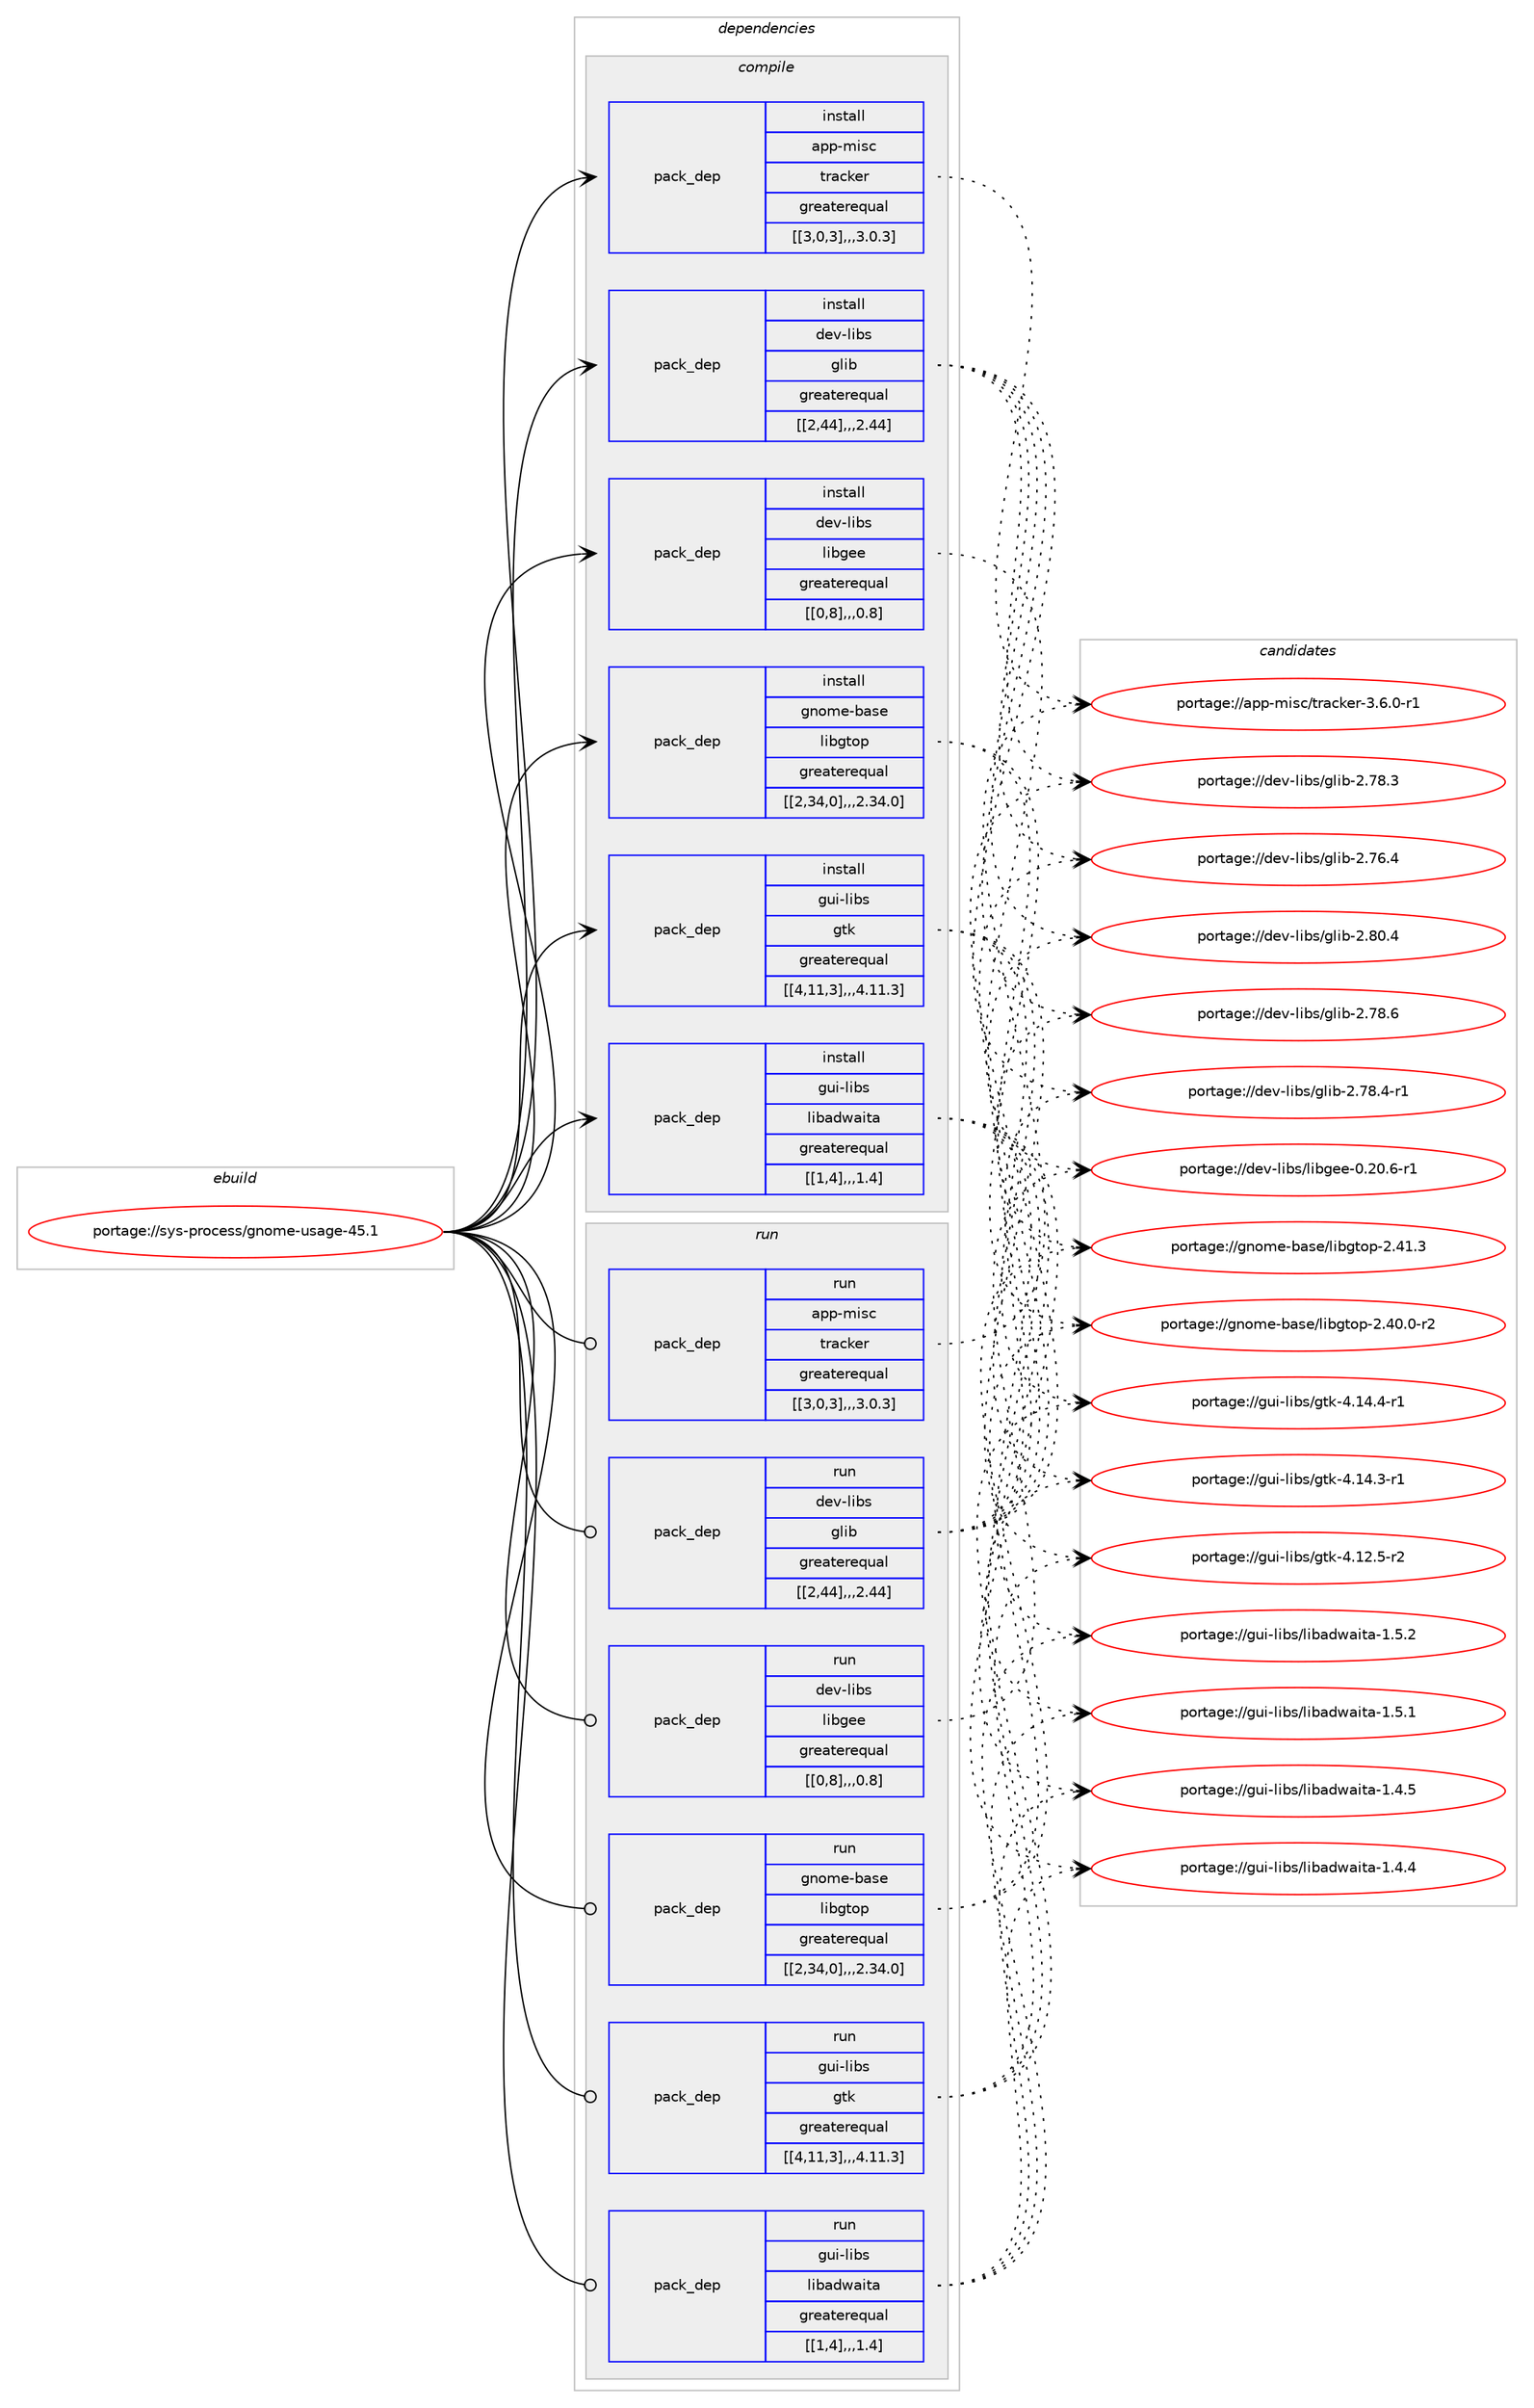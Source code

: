 digraph prolog {

# *************
# Graph options
# *************

newrank=true;
concentrate=true;
compound=true;
graph [rankdir=LR,fontname=Helvetica,fontsize=10,ranksep=1.5];#, ranksep=2.5, nodesep=0.2];
edge  [arrowhead=vee];
node  [fontname=Helvetica,fontsize=10];

# **********
# The ebuild
# **********

subgraph cluster_leftcol {
color=gray;
label=<<i>ebuild</i>>;
id [label="portage://sys-process/gnome-usage-45.1", color=red, width=4, href="../sys-process/gnome-usage-45.1.svg"];
}

# ****************
# The dependencies
# ****************

subgraph cluster_midcol {
color=gray;
label=<<i>dependencies</i>>;
subgraph cluster_compile {
fillcolor="#eeeeee";
style=filled;
label=<<i>compile</i>>;
subgraph pack335474 {
dependency461814 [label=<<TABLE BORDER="0" CELLBORDER="1" CELLSPACING="0" CELLPADDING="4" WIDTH="220"><TR><TD ROWSPAN="6" CELLPADDING="30">pack_dep</TD></TR><TR><TD WIDTH="110">install</TD></TR><TR><TD>app-misc</TD></TR><TR><TD>tracker</TD></TR><TR><TD>greaterequal</TD></TR><TR><TD>[[3,0,3],,,3.0.3]</TD></TR></TABLE>>, shape=none, color=blue];
}
id:e -> dependency461814:w [weight=20,style="solid",arrowhead="vee"];
subgraph pack335475 {
dependency461815 [label=<<TABLE BORDER="0" CELLBORDER="1" CELLSPACING="0" CELLPADDING="4" WIDTH="220"><TR><TD ROWSPAN="6" CELLPADDING="30">pack_dep</TD></TR><TR><TD WIDTH="110">install</TD></TR><TR><TD>dev-libs</TD></TR><TR><TD>glib</TD></TR><TR><TD>greaterequal</TD></TR><TR><TD>[[2,44],,,2.44]</TD></TR></TABLE>>, shape=none, color=blue];
}
id:e -> dependency461815:w [weight=20,style="solid",arrowhead="vee"];
subgraph pack335476 {
dependency461816 [label=<<TABLE BORDER="0" CELLBORDER="1" CELLSPACING="0" CELLPADDING="4" WIDTH="220"><TR><TD ROWSPAN="6" CELLPADDING="30">pack_dep</TD></TR><TR><TD WIDTH="110">install</TD></TR><TR><TD>dev-libs</TD></TR><TR><TD>libgee</TD></TR><TR><TD>greaterequal</TD></TR><TR><TD>[[0,8],,,0.8]</TD></TR></TABLE>>, shape=none, color=blue];
}
id:e -> dependency461816:w [weight=20,style="solid",arrowhead="vee"];
subgraph pack335477 {
dependency461817 [label=<<TABLE BORDER="0" CELLBORDER="1" CELLSPACING="0" CELLPADDING="4" WIDTH="220"><TR><TD ROWSPAN="6" CELLPADDING="30">pack_dep</TD></TR><TR><TD WIDTH="110">install</TD></TR><TR><TD>gnome-base</TD></TR><TR><TD>libgtop</TD></TR><TR><TD>greaterequal</TD></TR><TR><TD>[[2,34,0],,,2.34.0]</TD></TR></TABLE>>, shape=none, color=blue];
}
id:e -> dependency461817:w [weight=20,style="solid",arrowhead="vee"];
subgraph pack335478 {
dependency461818 [label=<<TABLE BORDER="0" CELLBORDER="1" CELLSPACING="0" CELLPADDING="4" WIDTH="220"><TR><TD ROWSPAN="6" CELLPADDING="30">pack_dep</TD></TR><TR><TD WIDTH="110">install</TD></TR><TR><TD>gui-libs</TD></TR><TR><TD>gtk</TD></TR><TR><TD>greaterequal</TD></TR><TR><TD>[[4,11,3],,,4.11.3]</TD></TR></TABLE>>, shape=none, color=blue];
}
id:e -> dependency461818:w [weight=20,style="solid",arrowhead="vee"];
subgraph pack335479 {
dependency461819 [label=<<TABLE BORDER="0" CELLBORDER="1" CELLSPACING="0" CELLPADDING="4" WIDTH="220"><TR><TD ROWSPAN="6" CELLPADDING="30">pack_dep</TD></TR><TR><TD WIDTH="110">install</TD></TR><TR><TD>gui-libs</TD></TR><TR><TD>libadwaita</TD></TR><TR><TD>greaterequal</TD></TR><TR><TD>[[1,4],,,1.4]</TD></TR></TABLE>>, shape=none, color=blue];
}
id:e -> dependency461819:w [weight=20,style="solid",arrowhead="vee"];
}
subgraph cluster_compileandrun {
fillcolor="#eeeeee";
style=filled;
label=<<i>compile and run</i>>;
}
subgraph cluster_run {
fillcolor="#eeeeee";
style=filled;
label=<<i>run</i>>;
subgraph pack335480 {
dependency461820 [label=<<TABLE BORDER="0" CELLBORDER="1" CELLSPACING="0" CELLPADDING="4" WIDTH="220"><TR><TD ROWSPAN="6" CELLPADDING="30">pack_dep</TD></TR><TR><TD WIDTH="110">run</TD></TR><TR><TD>app-misc</TD></TR><TR><TD>tracker</TD></TR><TR><TD>greaterequal</TD></TR><TR><TD>[[3,0,3],,,3.0.3]</TD></TR></TABLE>>, shape=none, color=blue];
}
id:e -> dependency461820:w [weight=20,style="solid",arrowhead="odot"];
subgraph pack335481 {
dependency461821 [label=<<TABLE BORDER="0" CELLBORDER="1" CELLSPACING="0" CELLPADDING="4" WIDTH="220"><TR><TD ROWSPAN="6" CELLPADDING="30">pack_dep</TD></TR><TR><TD WIDTH="110">run</TD></TR><TR><TD>dev-libs</TD></TR><TR><TD>glib</TD></TR><TR><TD>greaterequal</TD></TR><TR><TD>[[2,44],,,2.44]</TD></TR></TABLE>>, shape=none, color=blue];
}
id:e -> dependency461821:w [weight=20,style="solid",arrowhead="odot"];
subgraph pack335482 {
dependency461822 [label=<<TABLE BORDER="0" CELLBORDER="1" CELLSPACING="0" CELLPADDING="4" WIDTH="220"><TR><TD ROWSPAN="6" CELLPADDING="30">pack_dep</TD></TR><TR><TD WIDTH="110">run</TD></TR><TR><TD>dev-libs</TD></TR><TR><TD>libgee</TD></TR><TR><TD>greaterequal</TD></TR><TR><TD>[[0,8],,,0.8]</TD></TR></TABLE>>, shape=none, color=blue];
}
id:e -> dependency461822:w [weight=20,style="solid",arrowhead="odot"];
subgraph pack335483 {
dependency461823 [label=<<TABLE BORDER="0" CELLBORDER="1" CELLSPACING="0" CELLPADDING="4" WIDTH="220"><TR><TD ROWSPAN="6" CELLPADDING="30">pack_dep</TD></TR><TR><TD WIDTH="110">run</TD></TR><TR><TD>gnome-base</TD></TR><TR><TD>libgtop</TD></TR><TR><TD>greaterequal</TD></TR><TR><TD>[[2,34,0],,,2.34.0]</TD></TR></TABLE>>, shape=none, color=blue];
}
id:e -> dependency461823:w [weight=20,style="solid",arrowhead="odot"];
subgraph pack335484 {
dependency461824 [label=<<TABLE BORDER="0" CELLBORDER="1" CELLSPACING="0" CELLPADDING="4" WIDTH="220"><TR><TD ROWSPAN="6" CELLPADDING="30">pack_dep</TD></TR><TR><TD WIDTH="110">run</TD></TR><TR><TD>gui-libs</TD></TR><TR><TD>gtk</TD></TR><TR><TD>greaterequal</TD></TR><TR><TD>[[4,11,3],,,4.11.3]</TD></TR></TABLE>>, shape=none, color=blue];
}
id:e -> dependency461824:w [weight=20,style="solid",arrowhead="odot"];
subgraph pack335485 {
dependency461825 [label=<<TABLE BORDER="0" CELLBORDER="1" CELLSPACING="0" CELLPADDING="4" WIDTH="220"><TR><TD ROWSPAN="6" CELLPADDING="30">pack_dep</TD></TR><TR><TD WIDTH="110">run</TD></TR><TR><TD>gui-libs</TD></TR><TR><TD>libadwaita</TD></TR><TR><TD>greaterequal</TD></TR><TR><TD>[[1,4],,,1.4]</TD></TR></TABLE>>, shape=none, color=blue];
}
id:e -> dependency461825:w [weight=20,style="solid",arrowhead="odot"];
}
}

# **************
# The candidates
# **************

subgraph cluster_choices {
rank=same;
color=gray;
label=<<i>candidates</i>>;

subgraph choice335474 {
color=black;
nodesep=1;
choice9711211245109105115994711611497991071011144551465446484511449 [label="portage://app-misc/tracker-3.6.0-r1", color=red, width=4,href="../app-misc/tracker-3.6.0-r1.svg"];
dependency461814:e -> choice9711211245109105115994711611497991071011144551465446484511449:w [style=dotted,weight="100"];
}
subgraph choice335475 {
color=black;
nodesep=1;
choice1001011184510810598115471031081059845504656484652 [label="portage://dev-libs/glib-2.80.4", color=red, width=4,href="../dev-libs/glib-2.80.4.svg"];
choice1001011184510810598115471031081059845504655564654 [label="portage://dev-libs/glib-2.78.6", color=red, width=4,href="../dev-libs/glib-2.78.6.svg"];
choice10010111845108105981154710310810598455046555646524511449 [label="portage://dev-libs/glib-2.78.4-r1", color=red, width=4,href="../dev-libs/glib-2.78.4-r1.svg"];
choice1001011184510810598115471031081059845504655564651 [label="portage://dev-libs/glib-2.78.3", color=red, width=4,href="../dev-libs/glib-2.78.3.svg"];
choice1001011184510810598115471031081059845504655544652 [label="portage://dev-libs/glib-2.76.4", color=red, width=4,href="../dev-libs/glib-2.76.4.svg"];
dependency461815:e -> choice1001011184510810598115471031081059845504656484652:w [style=dotted,weight="100"];
dependency461815:e -> choice1001011184510810598115471031081059845504655564654:w [style=dotted,weight="100"];
dependency461815:e -> choice10010111845108105981154710310810598455046555646524511449:w [style=dotted,weight="100"];
dependency461815:e -> choice1001011184510810598115471031081059845504655564651:w [style=dotted,weight="100"];
dependency461815:e -> choice1001011184510810598115471031081059845504655544652:w [style=dotted,weight="100"];
}
subgraph choice335476 {
color=black;
nodesep=1;
choice10010111845108105981154710810598103101101454846504846544511449 [label="portage://dev-libs/libgee-0.20.6-r1", color=red, width=4,href="../dev-libs/libgee-0.20.6-r1.svg"];
dependency461816:e -> choice10010111845108105981154710810598103101101454846504846544511449:w [style=dotted,weight="100"];
}
subgraph choice335477 {
color=black;
nodesep=1;
choice103110111109101459897115101471081059810311611111245504652494651 [label="portage://gnome-base/libgtop-2.41.3", color=red, width=4,href="../gnome-base/libgtop-2.41.3.svg"];
choice1031101111091014598971151014710810598103116111112455046524846484511450 [label="portage://gnome-base/libgtop-2.40.0-r2", color=red, width=4,href="../gnome-base/libgtop-2.40.0-r2.svg"];
dependency461817:e -> choice103110111109101459897115101471081059810311611111245504652494651:w [style=dotted,weight="100"];
dependency461817:e -> choice1031101111091014598971151014710810598103116111112455046524846484511450:w [style=dotted,weight="100"];
}
subgraph choice335478 {
color=black;
nodesep=1;
choice103117105451081059811547103116107455246495246524511449 [label="portage://gui-libs/gtk-4.14.4-r1", color=red, width=4,href="../gui-libs/gtk-4.14.4-r1.svg"];
choice103117105451081059811547103116107455246495246514511449 [label="portage://gui-libs/gtk-4.14.3-r1", color=red, width=4,href="../gui-libs/gtk-4.14.3-r1.svg"];
choice103117105451081059811547103116107455246495046534511450 [label="portage://gui-libs/gtk-4.12.5-r2", color=red, width=4,href="../gui-libs/gtk-4.12.5-r2.svg"];
dependency461818:e -> choice103117105451081059811547103116107455246495246524511449:w [style=dotted,weight="100"];
dependency461818:e -> choice103117105451081059811547103116107455246495246514511449:w [style=dotted,weight="100"];
dependency461818:e -> choice103117105451081059811547103116107455246495046534511450:w [style=dotted,weight="100"];
}
subgraph choice335479 {
color=black;
nodesep=1;
choice10311710545108105981154710810598971001199710511697454946534650 [label="portage://gui-libs/libadwaita-1.5.2", color=red, width=4,href="../gui-libs/libadwaita-1.5.2.svg"];
choice10311710545108105981154710810598971001199710511697454946534649 [label="portage://gui-libs/libadwaita-1.5.1", color=red, width=4,href="../gui-libs/libadwaita-1.5.1.svg"];
choice10311710545108105981154710810598971001199710511697454946524653 [label="portage://gui-libs/libadwaita-1.4.5", color=red, width=4,href="../gui-libs/libadwaita-1.4.5.svg"];
choice10311710545108105981154710810598971001199710511697454946524652 [label="portage://gui-libs/libadwaita-1.4.4", color=red, width=4,href="../gui-libs/libadwaita-1.4.4.svg"];
dependency461819:e -> choice10311710545108105981154710810598971001199710511697454946534650:w [style=dotted,weight="100"];
dependency461819:e -> choice10311710545108105981154710810598971001199710511697454946534649:w [style=dotted,weight="100"];
dependency461819:e -> choice10311710545108105981154710810598971001199710511697454946524653:w [style=dotted,weight="100"];
dependency461819:e -> choice10311710545108105981154710810598971001199710511697454946524652:w [style=dotted,weight="100"];
}
subgraph choice335480 {
color=black;
nodesep=1;
choice9711211245109105115994711611497991071011144551465446484511449 [label="portage://app-misc/tracker-3.6.0-r1", color=red, width=4,href="../app-misc/tracker-3.6.0-r1.svg"];
dependency461820:e -> choice9711211245109105115994711611497991071011144551465446484511449:w [style=dotted,weight="100"];
}
subgraph choice335481 {
color=black;
nodesep=1;
choice1001011184510810598115471031081059845504656484652 [label="portage://dev-libs/glib-2.80.4", color=red, width=4,href="../dev-libs/glib-2.80.4.svg"];
choice1001011184510810598115471031081059845504655564654 [label="portage://dev-libs/glib-2.78.6", color=red, width=4,href="../dev-libs/glib-2.78.6.svg"];
choice10010111845108105981154710310810598455046555646524511449 [label="portage://dev-libs/glib-2.78.4-r1", color=red, width=4,href="../dev-libs/glib-2.78.4-r1.svg"];
choice1001011184510810598115471031081059845504655564651 [label="portage://dev-libs/glib-2.78.3", color=red, width=4,href="../dev-libs/glib-2.78.3.svg"];
choice1001011184510810598115471031081059845504655544652 [label="portage://dev-libs/glib-2.76.4", color=red, width=4,href="../dev-libs/glib-2.76.4.svg"];
dependency461821:e -> choice1001011184510810598115471031081059845504656484652:w [style=dotted,weight="100"];
dependency461821:e -> choice1001011184510810598115471031081059845504655564654:w [style=dotted,weight="100"];
dependency461821:e -> choice10010111845108105981154710310810598455046555646524511449:w [style=dotted,weight="100"];
dependency461821:e -> choice1001011184510810598115471031081059845504655564651:w [style=dotted,weight="100"];
dependency461821:e -> choice1001011184510810598115471031081059845504655544652:w [style=dotted,weight="100"];
}
subgraph choice335482 {
color=black;
nodesep=1;
choice10010111845108105981154710810598103101101454846504846544511449 [label="portage://dev-libs/libgee-0.20.6-r1", color=red, width=4,href="../dev-libs/libgee-0.20.6-r1.svg"];
dependency461822:e -> choice10010111845108105981154710810598103101101454846504846544511449:w [style=dotted,weight="100"];
}
subgraph choice335483 {
color=black;
nodesep=1;
choice103110111109101459897115101471081059810311611111245504652494651 [label="portage://gnome-base/libgtop-2.41.3", color=red, width=4,href="../gnome-base/libgtop-2.41.3.svg"];
choice1031101111091014598971151014710810598103116111112455046524846484511450 [label="portage://gnome-base/libgtop-2.40.0-r2", color=red, width=4,href="../gnome-base/libgtop-2.40.0-r2.svg"];
dependency461823:e -> choice103110111109101459897115101471081059810311611111245504652494651:w [style=dotted,weight="100"];
dependency461823:e -> choice1031101111091014598971151014710810598103116111112455046524846484511450:w [style=dotted,weight="100"];
}
subgraph choice335484 {
color=black;
nodesep=1;
choice103117105451081059811547103116107455246495246524511449 [label="portage://gui-libs/gtk-4.14.4-r1", color=red, width=4,href="../gui-libs/gtk-4.14.4-r1.svg"];
choice103117105451081059811547103116107455246495246514511449 [label="portage://gui-libs/gtk-4.14.3-r1", color=red, width=4,href="../gui-libs/gtk-4.14.3-r1.svg"];
choice103117105451081059811547103116107455246495046534511450 [label="portage://gui-libs/gtk-4.12.5-r2", color=red, width=4,href="../gui-libs/gtk-4.12.5-r2.svg"];
dependency461824:e -> choice103117105451081059811547103116107455246495246524511449:w [style=dotted,weight="100"];
dependency461824:e -> choice103117105451081059811547103116107455246495246514511449:w [style=dotted,weight="100"];
dependency461824:e -> choice103117105451081059811547103116107455246495046534511450:w [style=dotted,weight="100"];
}
subgraph choice335485 {
color=black;
nodesep=1;
choice10311710545108105981154710810598971001199710511697454946534650 [label="portage://gui-libs/libadwaita-1.5.2", color=red, width=4,href="../gui-libs/libadwaita-1.5.2.svg"];
choice10311710545108105981154710810598971001199710511697454946534649 [label="portage://gui-libs/libadwaita-1.5.1", color=red, width=4,href="../gui-libs/libadwaita-1.5.1.svg"];
choice10311710545108105981154710810598971001199710511697454946524653 [label="portage://gui-libs/libadwaita-1.4.5", color=red, width=4,href="../gui-libs/libadwaita-1.4.5.svg"];
choice10311710545108105981154710810598971001199710511697454946524652 [label="portage://gui-libs/libadwaita-1.4.4", color=red, width=4,href="../gui-libs/libadwaita-1.4.4.svg"];
dependency461825:e -> choice10311710545108105981154710810598971001199710511697454946534650:w [style=dotted,weight="100"];
dependency461825:e -> choice10311710545108105981154710810598971001199710511697454946534649:w [style=dotted,weight="100"];
dependency461825:e -> choice10311710545108105981154710810598971001199710511697454946524653:w [style=dotted,weight="100"];
dependency461825:e -> choice10311710545108105981154710810598971001199710511697454946524652:w [style=dotted,weight="100"];
}
}

}
